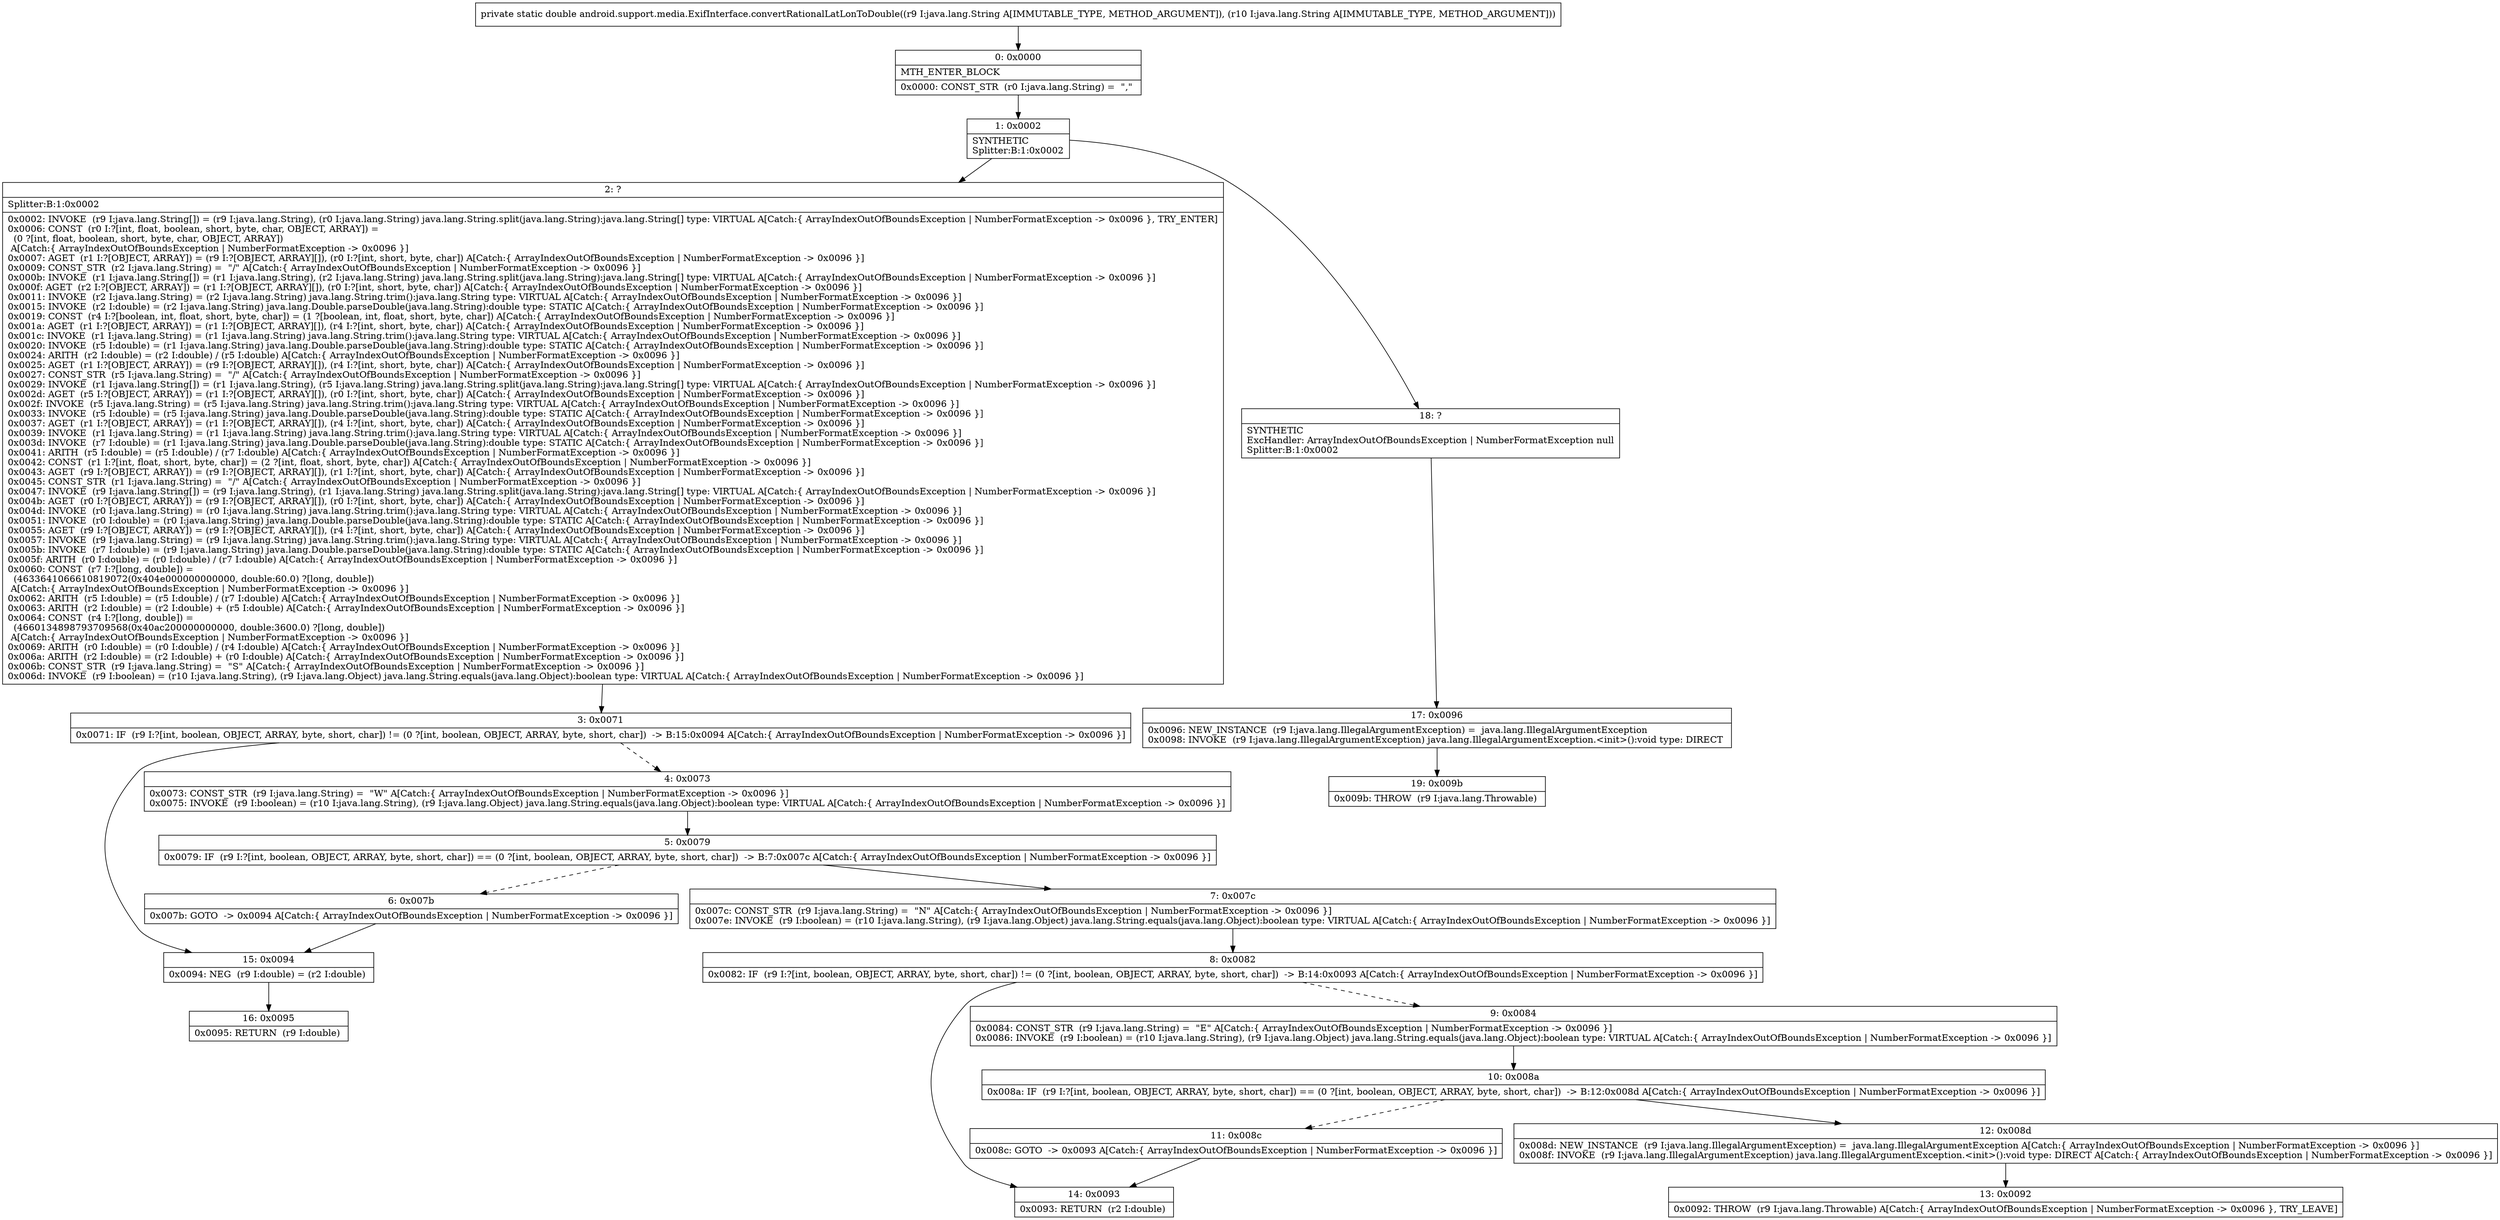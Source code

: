 digraph "CFG forandroid.support.media.ExifInterface.convertRationalLatLonToDouble(Ljava\/lang\/String;Ljava\/lang\/String;)D" {
Node_0 [shape=record,label="{0\:\ 0x0000|MTH_ENTER_BLOCK\l|0x0000: CONST_STR  (r0 I:java.lang.String) =  \",\" \l}"];
Node_1 [shape=record,label="{1\:\ 0x0002|SYNTHETIC\lSplitter:B:1:0x0002\l}"];
Node_2 [shape=record,label="{2\:\ ?|Splitter:B:1:0x0002\l|0x0002: INVOKE  (r9 I:java.lang.String[]) = (r9 I:java.lang.String), (r0 I:java.lang.String) java.lang.String.split(java.lang.String):java.lang.String[] type: VIRTUAL A[Catch:\{ ArrayIndexOutOfBoundsException \| NumberFormatException \-\> 0x0096 \}, TRY_ENTER]\l0x0006: CONST  (r0 I:?[int, float, boolean, short, byte, char, OBJECT, ARRAY]) = \l  (0 ?[int, float, boolean, short, byte, char, OBJECT, ARRAY])\l A[Catch:\{ ArrayIndexOutOfBoundsException \| NumberFormatException \-\> 0x0096 \}]\l0x0007: AGET  (r1 I:?[OBJECT, ARRAY]) = (r9 I:?[OBJECT, ARRAY][]), (r0 I:?[int, short, byte, char]) A[Catch:\{ ArrayIndexOutOfBoundsException \| NumberFormatException \-\> 0x0096 \}]\l0x0009: CONST_STR  (r2 I:java.lang.String) =  \"\/\" A[Catch:\{ ArrayIndexOutOfBoundsException \| NumberFormatException \-\> 0x0096 \}]\l0x000b: INVOKE  (r1 I:java.lang.String[]) = (r1 I:java.lang.String), (r2 I:java.lang.String) java.lang.String.split(java.lang.String):java.lang.String[] type: VIRTUAL A[Catch:\{ ArrayIndexOutOfBoundsException \| NumberFormatException \-\> 0x0096 \}]\l0x000f: AGET  (r2 I:?[OBJECT, ARRAY]) = (r1 I:?[OBJECT, ARRAY][]), (r0 I:?[int, short, byte, char]) A[Catch:\{ ArrayIndexOutOfBoundsException \| NumberFormatException \-\> 0x0096 \}]\l0x0011: INVOKE  (r2 I:java.lang.String) = (r2 I:java.lang.String) java.lang.String.trim():java.lang.String type: VIRTUAL A[Catch:\{ ArrayIndexOutOfBoundsException \| NumberFormatException \-\> 0x0096 \}]\l0x0015: INVOKE  (r2 I:double) = (r2 I:java.lang.String) java.lang.Double.parseDouble(java.lang.String):double type: STATIC A[Catch:\{ ArrayIndexOutOfBoundsException \| NumberFormatException \-\> 0x0096 \}]\l0x0019: CONST  (r4 I:?[boolean, int, float, short, byte, char]) = (1 ?[boolean, int, float, short, byte, char]) A[Catch:\{ ArrayIndexOutOfBoundsException \| NumberFormatException \-\> 0x0096 \}]\l0x001a: AGET  (r1 I:?[OBJECT, ARRAY]) = (r1 I:?[OBJECT, ARRAY][]), (r4 I:?[int, short, byte, char]) A[Catch:\{ ArrayIndexOutOfBoundsException \| NumberFormatException \-\> 0x0096 \}]\l0x001c: INVOKE  (r1 I:java.lang.String) = (r1 I:java.lang.String) java.lang.String.trim():java.lang.String type: VIRTUAL A[Catch:\{ ArrayIndexOutOfBoundsException \| NumberFormatException \-\> 0x0096 \}]\l0x0020: INVOKE  (r5 I:double) = (r1 I:java.lang.String) java.lang.Double.parseDouble(java.lang.String):double type: STATIC A[Catch:\{ ArrayIndexOutOfBoundsException \| NumberFormatException \-\> 0x0096 \}]\l0x0024: ARITH  (r2 I:double) = (r2 I:double) \/ (r5 I:double) A[Catch:\{ ArrayIndexOutOfBoundsException \| NumberFormatException \-\> 0x0096 \}]\l0x0025: AGET  (r1 I:?[OBJECT, ARRAY]) = (r9 I:?[OBJECT, ARRAY][]), (r4 I:?[int, short, byte, char]) A[Catch:\{ ArrayIndexOutOfBoundsException \| NumberFormatException \-\> 0x0096 \}]\l0x0027: CONST_STR  (r5 I:java.lang.String) =  \"\/\" A[Catch:\{ ArrayIndexOutOfBoundsException \| NumberFormatException \-\> 0x0096 \}]\l0x0029: INVOKE  (r1 I:java.lang.String[]) = (r1 I:java.lang.String), (r5 I:java.lang.String) java.lang.String.split(java.lang.String):java.lang.String[] type: VIRTUAL A[Catch:\{ ArrayIndexOutOfBoundsException \| NumberFormatException \-\> 0x0096 \}]\l0x002d: AGET  (r5 I:?[OBJECT, ARRAY]) = (r1 I:?[OBJECT, ARRAY][]), (r0 I:?[int, short, byte, char]) A[Catch:\{ ArrayIndexOutOfBoundsException \| NumberFormatException \-\> 0x0096 \}]\l0x002f: INVOKE  (r5 I:java.lang.String) = (r5 I:java.lang.String) java.lang.String.trim():java.lang.String type: VIRTUAL A[Catch:\{ ArrayIndexOutOfBoundsException \| NumberFormatException \-\> 0x0096 \}]\l0x0033: INVOKE  (r5 I:double) = (r5 I:java.lang.String) java.lang.Double.parseDouble(java.lang.String):double type: STATIC A[Catch:\{ ArrayIndexOutOfBoundsException \| NumberFormatException \-\> 0x0096 \}]\l0x0037: AGET  (r1 I:?[OBJECT, ARRAY]) = (r1 I:?[OBJECT, ARRAY][]), (r4 I:?[int, short, byte, char]) A[Catch:\{ ArrayIndexOutOfBoundsException \| NumberFormatException \-\> 0x0096 \}]\l0x0039: INVOKE  (r1 I:java.lang.String) = (r1 I:java.lang.String) java.lang.String.trim():java.lang.String type: VIRTUAL A[Catch:\{ ArrayIndexOutOfBoundsException \| NumberFormatException \-\> 0x0096 \}]\l0x003d: INVOKE  (r7 I:double) = (r1 I:java.lang.String) java.lang.Double.parseDouble(java.lang.String):double type: STATIC A[Catch:\{ ArrayIndexOutOfBoundsException \| NumberFormatException \-\> 0x0096 \}]\l0x0041: ARITH  (r5 I:double) = (r5 I:double) \/ (r7 I:double) A[Catch:\{ ArrayIndexOutOfBoundsException \| NumberFormatException \-\> 0x0096 \}]\l0x0042: CONST  (r1 I:?[int, float, short, byte, char]) = (2 ?[int, float, short, byte, char]) A[Catch:\{ ArrayIndexOutOfBoundsException \| NumberFormatException \-\> 0x0096 \}]\l0x0043: AGET  (r9 I:?[OBJECT, ARRAY]) = (r9 I:?[OBJECT, ARRAY][]), (r1 I:?[int, short, byte, char]) A[Catch:\{ ArrayIndexOutOfBoundsException \| NumberFormatException \-\> 0x0096 \}]\l0x0045: CONST_STR  (r1 I:java.lang.String) =  \"\/\" A[Catch:\{ ArrayIndexOutOfBoundsException \| NumberFormatException \-\> 0x0096 \}]\l0x0047: INVOKE  (r9 I:java.lang.String[]) = (r9 I:java.lang.String), (r1 I:java.lang.String) java.lang.String.split(java.lang.String):java.lang.String[] type: VIRTUAL A[Catch:\{ ArrayIndexOutOfBoundsException \| NumberFormatException \-\> 0x0096 \}]\l0x004b: AGET  (r0 I:?[OBJECT, ARRAY]) = (r9 I:?[OBJECT, ARRAY][]), (r0 I:?[int, short, byte, char]) A[Catch:\{ ArrayIndexOutOfBoundsException \| NumberFormatException \-\> 0x0096 \}]\l0x004d: INVOKE  (r0 I:java.lang.String) = (r0 I:java.lang.String) java.lang.String.trim():java.lang.String type: VIRTUAL A[Catch:\{ ArrayIndexOutOfBoundsException \| NumberFormatException \-\> 0x0096 \}]\l0x0051: INVOKE  (r0 I:double) = (r0 I:java.lang.String) java.lang.Double.parseDouble(java.lang.String):double type: STATIC A[Catch:\{ ArrayIndexOutOfBoundsException \| NumberFormatException \-\> 0x0096 \}]\l0x0055: AGET  (r9 I:?[OBJECT, ARRAY]) = (r9 I:?[OBJECT, ARRAY][]), (r4 I:?[int, short, byte, char]) A[Catch:\{ ArrayIndexOutOfBoundsException \| NumberFormatException \-\> 0x0096 \}]\l0x0057: INVOKE  (r9 I:java.lang.String) = (r9 I:java.lang.String) java.lang.String.trim():java.lang.String type: VIRTUAL A[Catch:\{ ArrayIndexOutOfBoundsException \| NumberFormatException \-\> 0x0096 \}]\l0x005b: INVOKE  (r7 I:double) = (r9 I:java.lang.String) java.lang.Double.parseDouble(java.lang.String):double type: STATIC A[Catch:\{ ArrayIndexOutOfBoundsException \| NumberFormatException \-\> 0x0096 \}]\l0x005f: ARITH  (r0 I:double) = (r0 I:double) \/ (r7 I:double) A[Catch:\{ ArrayIndexOutOfBoundsException \| NumberFormatException \-\> 0x0096 \}]\l0x0060: CONST  (r7 I:?[long, double]) = \l  (4633641066610819072(0x404e000000000000, double:60.0) ?[long, double])\l A[Catch:\{ ArrayIndexOutOfBoundsException \| NumberFormatException \-\> 0x0096 \}]\l0x0062: ARITH  (r5 I:double) = (r5 I:double) \/ (r7 I:double) A[Catch:\{ ArrayIndexOutOfBoundsException \| NumberFormatException \-\> 0x0096 \}]\l0x0063: ARITH  (r2 I:double) = (r2 I:double) + (r5 I:double) A[Catch:\{ ArrayIndexOutOfBoundsException \| NumberFormatException \-\> 0x0096 \}]\l0x0064: CONST  (r4 I:?[long, double]) = \l  (4660134898793709568(0x40ac200000000000, double:3600.0) ?[long, double])\l A[Catch:\{ ArrayIndexOutOfBoundsException \| NumberFormatException \-\> 0x0096 \}]\l0x0069: ARITH  (r0 I:double) = (r0 I:double) \/ (r4 I:double) A[Catch:\{ ArrayIndexOutOfBoundsException \| NumberFormatException \-\> 0x0096 \}]\l0x006a: ARITH  (r2 I:double) = (r2 I:double) + (r0 I:double) A[Catch:\{ ArrayIndexOutOfBoundsException \| NumberFormatException \-\> 0x0096 \}]\l0x006b: CONST_STR  (r9 I:java.lang.String) =  \"S\" A[Catch:\{ ArrayIndexOutOfBoundsException \| NumberFormatException \-\> 0x0096 \}]\l0x006d: INVOKE  (r9 I:boolean) = (r10 I:java.lang.String), (r9 I:java.lang.Object) java.lang.String.equals(java.lang.Object):boolean type: VIRTUAL A[Catch:\{ ArrayIndexOutOfBoundsException \| NumberFormatException \-\> 0x0096 \}]\l}"];
Node_3 [shape=record,label="{3\:\ 0x0071|0x0071: IF  (r9 I:?[int, boolean, OBJECT, ARRAY, byte, short, char]) != (0 ?[int, boolean, OBJECT, ARRAY, byte, short, char])  \-\> B:15:0x0094 A[Catch:\{ ArrayIndexOutOfBoundsException \| NumberFormatException \-\> 0x0096 \}]\l}"];
Node_4 [shape=record,label="{4\:\ 0x0073|0x0073: CONST_STR  (r9 I:java.lang.String) =  \"W\" A[Catch:\{ ArrayIndexOutOfBoundsException \| NumberFormatException \-\> 0x0096 \}]\l0x0075: INVOKE  (r9 I:boolean) = (r10 I:java.lang.String), (r9 I:java.lang.Object) java.lang.String.equals(java.lang.Object):boolean type: VIRTUAL A[Catch:\{ ArrayIndexOutOfBoundsException \| NumberFormatException \-\> 0x0096 \}]\l}"];
Node_5 [shape=record,label="{5\:\ 0x0079|0x0079: IF  (r9 I:?[int, boolean, OBJECT, ARRAY, byte, short, char]) == (0 ?[int, boolean, OBJECT, ARRAY, byte, short, char])  \-\> B:7:0x007c A[Catch:\{ ArrayIndexOutOfBoundsException \| NumberFormatException \-\> 0x0096 \}]\l}"];
Node_6 [shape=record,label="{6\:\ 0x007b|0x007b: GOTO  \-\> 0x0094 A[Catch:\{ ArrayIndexOutOfBoundsException \| NumberFormatException \-\> 0x0096 \}]\l}"];
Node_7 [shape=record,label="{7\:\ 0x007c|0x007c: CONST_STR  (r9 I:java.lang.String) =  \"N\" A[Catch:\{ ArrayIndexOutOfBoundsException \| NumberFormatException \-\> 0x0096 \}]\l0x007e: INVOKE  (r9 I:boolean) = (r10 I:java.lang.String), (r9 I:java.lang.Object) java.lang.String.equals(java.lang.Object):boolean type: VIRTUAL A[Catch:\{ ArrayIndexOutOfBoundsException \| NumberFormatException \-\> 0x0096 \}]\l}"];
Node_8 [shape=record,label="{8\:\ 0x0082|0x0082: IF  (r9 I:?[int, boolean, OBJECT, ARRAY, byte, short, char]) != (0 ?[int, boolean, OBJECT, ARRAY, byte, short, char])  \-\> B:14:0x0093 A[Catch:\{ ArrayIndexOutOfBoundsException \| NumberFormatException \-\> 0x0096 \}]\l}"];
Node_9 [shape=record,label="{9\:\ 0x0084|0x0084: CONST_STR  (r9 I:java.lang.String) =  \"E\" A[Catch:\{ ArrayIndexOutOfBoundsException \| NumberFormatException \-\> 0x0096 \}]\l0x0086: INVOKE  (r9 I:boolean) = (r10 I:java.lang.String), (r9 I:java.lang.Object) java.lang.String.equals(java.lang.Object):boolean type: VIRTUAL A[Catch:\{ ArrayIndexOutOfBoundsException \| NumberFormatException \-\> 0x0096 \}]\l}"];
Node_10 [shape=record,label="{10\:\ 0x008a|0x008a: IF  (r9 I:?[int, boolean, OBJECT, ARRAY, byte, short, char]) == (0 ?[int, boolean, OBJECT, ARRAY, byte, short, char])  \-\> B:12:0x008d A[Catch:\{ ArrayIndexOutOfBoundsException \| NumberFormatException \-\> 0x0096 \}]\l}"];
Node_11 [shape=record,label="{11\:\ 0x008c|0x008c: GOTO  \-\> 0x0093 A[Catch:\{ ArrayIndexOutOfBoundsException \| NumberFormatException \-\> 0x0096 \}]\l}"];
Node_12 [shape=record,label="{12\:\ 0x008d|0x008d: NEW_INSTANCE  (r9 I:java.lang.IllegalArgumentException) =  java.lang.IllegalArgumentException A[Catch:\{ ArrayIndexOutOfBoundsException \| NumberFormatException \-\> 0x0096 \}]\l0x008f: INVOKE  (r9 I:java.lang.IllegalArgumentException) java.lang.IllegalArgumentException.\<init\>():void type: DIRECT A[Catch:\{ ArrayIndexOutOfBoundsException \| NumberFormatException \-\> 0x0096 \}]\l}"];
Node_13 [shape=record,label="{13\:\ 0x0092|0x0092: THROW  (r9 I:java.lang.Throwable) A[Catch:\{ ArrayIndexOutOfBoundsException \| NumberFormatException \-\> 0x0096 \}, TRY_LEAVE]\l}"];
Node_14 [shape=record,label="{14\:\ 0x0093|0x0093: RETURN  (r2 I:double) \l}"];
Node_15 [shape=record,label="{15\:\ 0x0094|0x0094: NEG  (r9 I:double) = (r2 I:double) \l}"];
Node_16 [shape=record,label="{16\:\ 0x0095|0x0095: RETURN  (r9 I:double) \l}"];
Node_17 [shape=record,label="{17\:\ 0x0096|0x0096: NEW_INSTANCE  (r9 I:java.lang.IllegalArgumentException) =  java.lang.IllegalArgumentException \l0x0098: INVOKE  (r9 I:java.lang.IllegalArgumentException) java.lang.IllegalArgumentException.\<init\>():void type: DIRECT \l}"];
Node_18 [shape=record,label="{18\:\ ?|SYNTHETIC\lExcHandler: ArrayIndexOutOfBoundsException \| NumberFormatException null\lSplitter:B:1:0x0002\l}"];
Node_19 [shape=record,label="{19\:\ 0x009b|0x009b: THROW  (r9 I:java.lang.Throwable) \l}"];
MethodNode[shape=record,label="{private static double android.support.media.ExifInterface.convertRationalLatLonToDouble((r9 I:java.lang.String A[IMMUTABLE_TYPE, METHOD_ARGUMENT]), (r10 I:java.lang.String A[IMMUTABLE_TYPE, METHOD_ARGUMENT])) }"];
MethodNode -> Node_0;
Node_0 -> Node_1;
Node_1 -> Node_2;
Node_1 -> Node_18;
Node_2 -> Node_3;
Node_3 -> Node_4[style=dashed];
Node_3 -> Node_15;
Node_4 -> Node_5;
Node_5 -> Node_6[style=dashed];
Node_5 -> Node_7;
Node_6 -> Node_15;
Node_7 -> Node_8;
Node_8 -> Node_9[style=dashed];
Node_8 -> Node_14;
Node_9 -> Node_10;
Node_10 -> Node_11[style=dashed];
Node_10 -> Node_12;
Node_11 -> Node_14;
Node_12 -> Node_13;
Node_15 -> Node_16;
Node_17 -> Node_19;
Node_18 -> Node_17;
}

